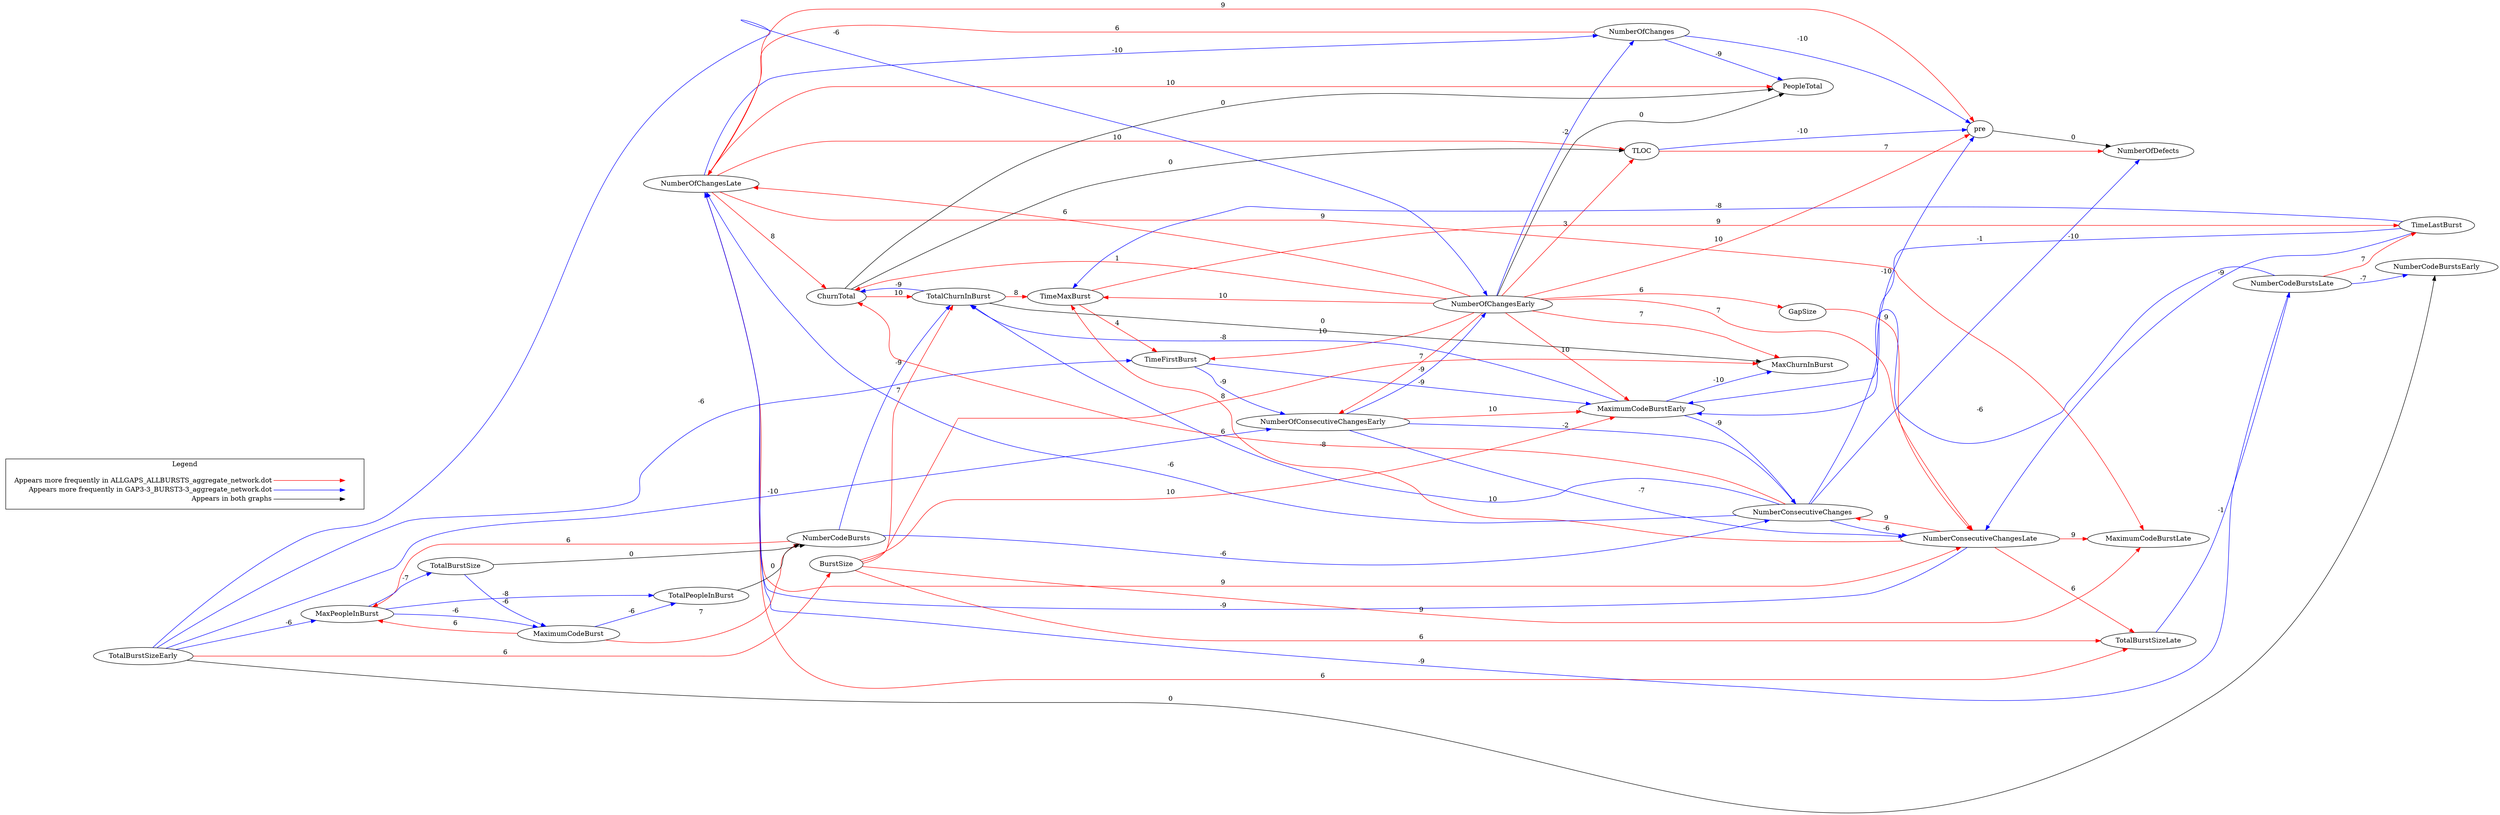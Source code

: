 digraph {
NumberOfChangesLate -> PeopleTotal[label="10",weight="10", color="red"];
NumberOfChangesLate -> TLOC[label="10",weight="10", color="red"];
NumberOfChangesEarly -> MaximumCodeBurstEarly[label="10",weight="10", color="red"];
NumberOfChangesEarly -> TimeFirstBurst[label="10",weight="10", color="red"];
NumberOfChangesEarly -> TimeMaxBurst[label="10",weight="10", color="red"];
NumberOfChangesEarly -> pre[label="10",weight="10", color="red"];
ChurnTotal -> TotalChurnInBurst[label="10",weight="10", color="red"];
NumberOfConsecutiveChangesEarly -> MaximumCodeBurstEarly[label="10",weight="10", color="red"];
NumberConsecutiveChangesLate -> TimeMaxBurst[label="10",weight="10", color="red"];
BurstSize -> MaximumCodeBurstEarly[label="10",weight="10", color="red"];
NumberOfChangesLate -> MaximumCodeBurstLate[label="9",weight="9", color="red"];
NumberOfChangesLate -> NumberConsecutiveChangesLate[label="9",weight="9", color="red"];
NumberOfChangesLate -> pre[label="9",weight="9", color="red"];
NumberConsecutiveChangesLate -> MaximumCodeBurstLate[label="9",weight="9", color="red"];
NumberConsecutiveChangesLate -> NumberConsecutiveChanges[label="9",weight="9", color="red"];
TimeMaxBurst -> TimeLastBurst[label="9",weight="9", color="red"];
GapSize -> NumberConsecutiveChangesLate[label="9",weight="9", color="red"];
BurstSize -> MaximumCodeBurstLate[label="9",weight="9", color="red"];
NumberOfChangesLate -> ChurnTotal[label="8",weight="8", color="red"];
TotalChurnInBurst -> TimeMaxBurst[label="8",weight="8", color="red"];
BurstSize -> MaxChurnInBurst[label="8",weight="8", color="red"];
NumberCodeBurstsLate -> TimeLastBurst[label="7",weight="7", color="red"];
NumberOfChangesEarly -> MaxChurnInBurst[label="7",weight="7", color="red"];
NumberOfChangesEarly -> NumberOfConsecutiveChangesEarly[label="7",weight="7", color="red"];
NumberOfChangesEarly -> NumberConsecutiveChangesLate[label="7",weight="7", color="red"];
TLOC -> NumberOfDefects[label="7",weight="7", color="red"];
BurstSize -> TotalChurnInBurst[label="7",weight="7", color="red"];
MaximumCodeBurst -> NumberCodeBursts[label="7",weight="7", color="red"];
NumberOfChanges -> NumberOfChangesLate[label="6",weight="6", color="red"];
NumberOfChangesEarly -> NumberOfChangesLate[label="6",weight="6", color="red"];
NumberOfChangesEarly -> GapSize[label="6",weight="6", color="red"];
MaximumCodeBurst -> MaxPeopleInBurst[label="6",weight="6", color="red"];
TotalBurstSizeEarly -> BurstSize[label="6",weight="6", color="red"];
NumberConsecutiveChanges -> ChurnTotal[label="6",weight="6", color="red"];
NumberCodeBursts -> MaxPeopleInBurst[label="6",weight="6", color="red"];
NumberOfChangesLate -> TotalBurstSizeLate[label="6",weight="6", color="red"];
NumberConsecutiveChangesLate -> TotalBurstSizeLate[label="6",weight="6", color="red"];
BurstSize -> TotalBurstSizeLate[label="6",weight="6", color="red"];
TimeMaxBurst -> TimeFirstBurst[label="4",weight="4", color="red"];
NumberOfChangesEarly -> TLOC[label="3",weight="3", color="red"];
NumberOfChangesEarly -> ChurnTotal[label="1",weight="1", color="red"];
NumberOfChangesEarly -> PeopleTotal[label="0",weight="0", color="black"];
TotalChurnInBurst -> MaxChurnInBurst[label="0",weight="0", color="black"];
pre -> NumberOfDefects[label="0",weight="0", color="black"];
ChurnTotal -> PeopleTotal[label="0",weight="0", color="black"];
ChurnTotal -> TLOC[label="0",weight="0", color="black"];
TotalBurstSizeEarly -> NumberCodeBurstsEarly[label="0",weight="0", color="black"];
TotalPeopleInBurst -> NumberCodeBursts[label="0",weight="0", color="black"];
TotalBurstSize -> NumberCodeBursts[label="0",weight="0", color="black"];
NumberConsecutiveChanges -> NumberOfDefects[label="-1",weight="-1", color="blue"];
TotalBurstSizeLate -> NumberCodeBurstsLate[label="-1",weight="-1", color="blue"];
NumberOfChangesEarly -> NumberOfChanges[label="-2",weight="-2", color="blue"];
NumberOfConsecutiveChangesEarly -> NumberConsecutiveChanges[label="-2",weight="-2", color="blue"];
MaxPeopleInBurst -> MaximumCodeBurst[label="-6",weight="-6", color="blue"];
TotalBurstSizeEarly -> MaxPeopleInBurst[label="-6",weight="-6", color="blue"];
TotalBurstSizeEarly -> NumberOfChangesEarly[label="-6",weight="-6", color="blue"];
TotalBurstSize -> MaximumCodeBurst[label="-6",weight="-6", color="blue"];
NumberConsecutiveChanges -> NumberOfChangesLate[label="-6",weight="-6", color="blue"];
NumberConsecutiveChanges -> NumberConsecutiveChangesLate[label="-6",weight="-6", color="blue"];
NumberCodeBursts -> NumberConsecutiveChanges[label="-6",weight="-6", color="blue"];
NumberCodeBurstsLate -> MaximumCodeBurstEarly[label="-6",weight="-6", color="blue"];
MaximumCodeBurst -> TotalPeopleInBurst[label="-6",weight="-6", color="blue"];
TotalBurstSizeEarly -> TimeFirstBurst[label="-6",weight="-6", color="blue"];
MaxPeopleInBurst -> TotalBurstSize[label="-7",weight="-7", color="blue"];
NumberCodeBurstsLate -> NumberCodeBurstsEarly[label="-7",weight="-7", color="blue"];
NumberOfConsecutiveChangesEarly -> NumberConsecutiveChangesLate[label="-7",weight="-7", color="blue"];
MaxPeopleInBurst -> TotalPeopleInBurst[label="-8",weight="-8", color="blue"];
TimeLastBurst -> TimeMaxBurst[label="-8",weight="-8", color="blue"];
MaximumCodeBurstEarly -> TotalChurnInBurst[label="-8",weight="-8", color="blue"];
NumberConsecutiveChanges -> TotalChurnInBurst[label="-8",weight="-8", color="blue"];
NumberOfChanges -> PeopleTotal[label="-9",weight="-9", color="blue"];
MaximumCodeBurstEarly -> NumberConsecutiveChanges[label="-9",weight="-9", color="blue"];
TimeFirstBurst -> MaximumCodeBurstEarly[label="-9",weight="-9", color="blue"];
TimeFirstBurst -> NumberOfConsecutiveChangesEarly[label="-9",weight="-9", color="blue"];
NumberOfConsecutiveChangesEarly -> NumberOfChangesEarly[label="-9",weight="-9", color="blue"];
NumberCodeBurstsLate -> NumberOfChangesLate[label="-9",weight="-9", color="blue"];
TotalChurnInBurst -> ChurnTotal[label="-9",weight="-9", color="blue"];
NumberConsecutiveChangesLate -> NumberOfChangesLate[label="-9",weight="-9", color="blue"];
TimeLastBurst -> NumberConsecutiveChangesLate[label="-9",weight="-9", color="blue"];
NumberCodeBursts -> TotalChurnInBurst[label="-9",weight="-9", color="blue"];
NumberOfChanges -> pre[label="-10",weight="-10", color="blue"];
NumberOfChangesLate -> NumberOfChanges[label="-10",weight="-10", color="blue"];
MaximumCodeBurstEarly -> MaxChurnInBurst[label="-10",weight="-10", color="blue"];
TotalBurstSizeEarly -> NumberOfConsecutiveChangesEarly[label="-10",weight="-10", color="blue"];
NumberConsecutiveChanges -> pre[label="-10",weight="-10", color="blue"];
TimeLastBurst -> MaximumCodeBurstEarly[label="-10",weight="-10", color="blue"];
TLOC -> pre[label="-10",weight="-10", color="blue"];

  rankdir=LR
  node [shape=plaintext]
  subgraph cluster_01 { 
    label = "Legend";
    key [label=<<table border="0" cellpadding="2" cellspacing="0" cellborder="0">
      <tr><td align="right" port="i1">Appears more frequently in ALLGAPS_ALLBURSTS_aggregate_network.dot</td></tr>
      <tr><td align="right" port="i2">Appears more frequently in GAP3-3_BURST3-3_aggregate_network.dot</td></tr>
      <tr><td align="right" port="i3">Appears in both graphs</td></tr>
      </table>>]
    key2 [label=<<table border="0" cellpadding="2" cellspacing="0" cellborder="0">
      <tr><td port="i1">&nbsp;</td></tr>
      <tr><td port="i2">&nbsp;</td></tr>
      <tr><td port="i3">&nbsp;</td></tr>
      </table>>]
    key:i1:e -> key2:i1:w [color=red]
    key:i2:e -> key2:i2:w [color=blue]
    key:i3:e -> key2:i3:w [color=black]
  }
}